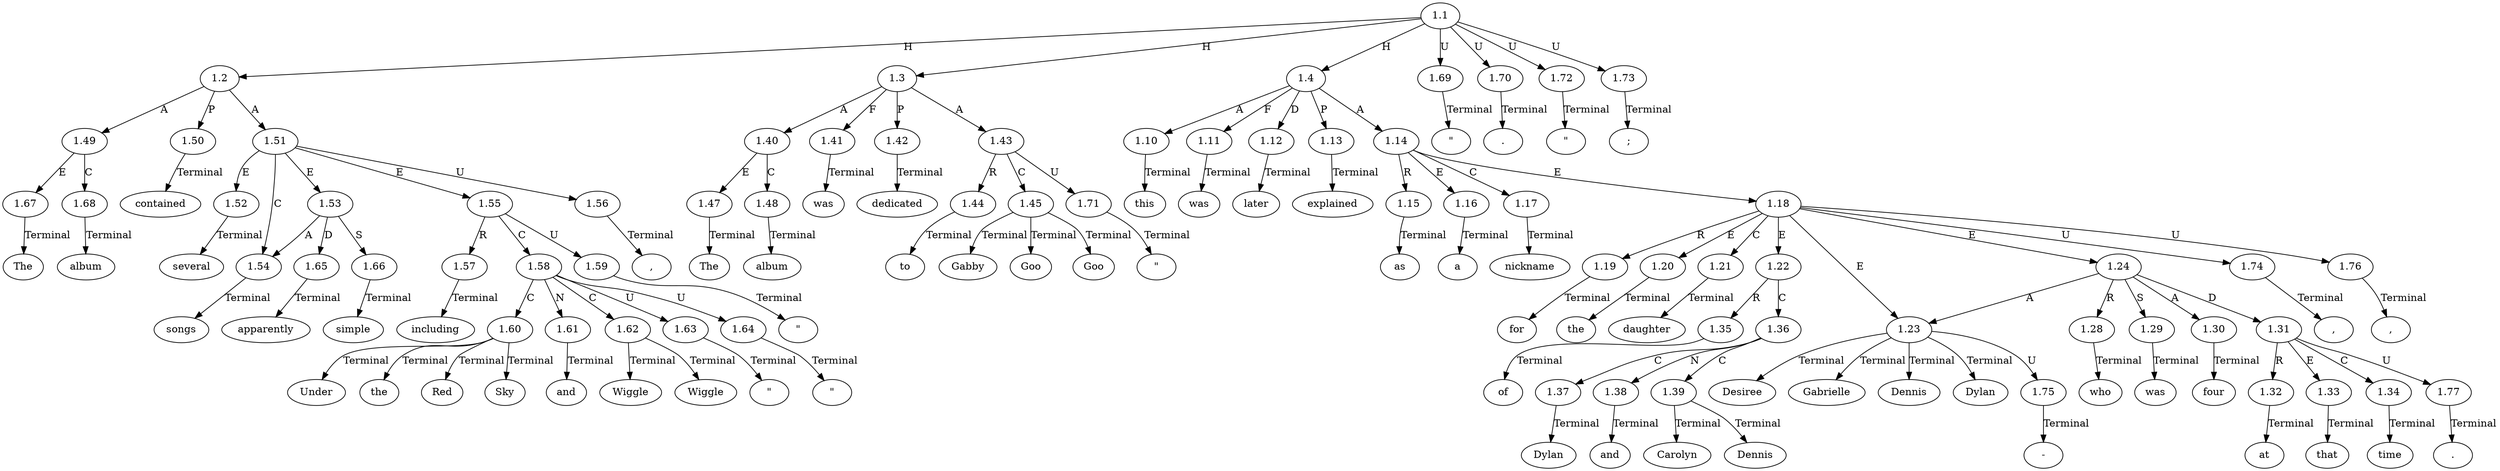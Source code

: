 // Graph
digraph {
	0.1 [label=The ordering=out]
	0.10 [label="\"" ordering=out]
	0.11 [label=Under ordering=out]
	0.12 [label=the ordering=out]
	0.13 [label=Red ordering=out]
	0.14 [label=Sky ordering=out]
	0.15 [label="\"" ordering=out]
	0.16 [label=and ordering=out]
	0.17 [label="\"" ordering=out]
	0.18 [label=Wiggle ordering=out]
	0.19 [label=Wiggle ordering=out]
	0.2 [label=album ordering=out]
	0.20 [label="\"" ordering=out]
	0.21 [label="." ordering=out]
	0.22 [label=The ordering=out]
	0.23 [label=album ordering=out]
	0.24 [label=was ordering=out]
	0.25 [label=dedicated ordering=out]
	0.26 [label=to ordering=out]
	0.27 [label="\"" ordering=out]
	0.28 [label=Gabby ordering=out]
	0.29 [label=Goo ordering=out]
	0.3 [label=contained ordering=out]
	0.30 [label=Goo ordering=out]
	0.31 [label="\"" ordering=out]
	0.32 [label=";" ordering=out]
	0.33 [label=this ordering=out]
	0.34 [label=was ordering=out]
	0.35 [label=later ordering=out]
	0.36 [label=explained ordering=out]
	0.37 [label=as ordering=out]
	0.38 [label=a ordering=out]
	0.39 [label=nickname ordering=out]
	0.4 [label=several ordering=out]
	0.40 [label=for ordering=out]
	0.41 [label=the ordering=out]
	0.42 [label=daughter ordering=out]
	0.43 [label=of ordering=out]
	0.44 [label=Dylan ordering=out]
	0.45 [label=and ordering=out]
	0.46 [label=Carolyn ordering=out]
	0.47 [label=Dennis ordering=out]
	0.48 [label="," ordering=out]
	0.49 [label=Desiree ordering=out]
	0.5 [label=apparently ordering=out]
	0.50 [label=Gabrielle ordering=out]
	0.51 [label=Dennis ordering=out]
	0.52 [label="-" ordering=out]
	0.53 [label=Dylan ordering=out]
	0.54 [label="," ordering=out]
	0.55 [label=who ordering=out]
	0.56 [label=was ordering=out]
	0.57 [label=four ordering=out]
	0.58 [label=at ordering=out]
	0.59 [label=that ordering=out]
	0.6 [label=simple ordering=out]
	0.60 [label=time ordering=out]
	0.61 [label="." ordering=out]
	0.7 [label=songs ordering=out]
	0.8 [label="," ordering=out]
	0.9 [label=including ordering=out]
	1.1 [label=1.1 ordering=out]
	1.2 [label=1.2 ordering=out]
	1.3 [label=1.3 ordering=out]
	1.4 [label=1.4 ordering=out]
	1.10 [label=1.10 ordering=out]
	1.11 [label=1.11 ordering=out]
	1.12 [label=1.12 ordering=out]
	1.13 [label=1.13 ordering=out]
	1.14 [label=1.14 ordering=out]
	1.15 [label=1.15 ordering=out]
	1.16 [label=1.16 ordering=out]
	1.17 [label=1.17 ordering=out]
	1.18 [label=1.18 ordering=out]
	1.19 [label=1.19 ordering=out]
	1.20 [label=1.20 ordering=out]
	1.21 [label=1.21 ordering=out]
	1.22 [label=1.22 ordering=out]
	1.23 [label=1.23 ordering=out]
	1.24 [label=1.24 ordering=out]
	1.28 [label=1.28 ordering=out]
	1.29 [label=1.29 ordering=out]
	1.30 [label=1.30 ordering=out]
	1.31 [label=1.31 ordering=out]
	1.32 [label=1.32 ordering=out]
	1.33 [label=1.33 ordering=out]
	1.34 [label=1.34 ordering=out]
	1.35 [label=1.35 ordering=out]
	1.36 [label=1.36 ordering=out]
	1.37 [label=1.37 ordering=out]
	1.38 [label=1.38 ordering=out]
	1.39 [label=1.39 ordering=out]
	1.40 [label=1.40 ordering=out]
	1.41 [label=1.41 ordering=out]
	1.42 [label=1.42 ordering=out]
	1.43 [label=1.43 ordering=out]
	1.44 [label=1.44 ordering=out]
	1.45 [label=1.45 ordering=out]
	1.47 [label=1.47 ordering=out]
	1.48 [label=1.48 ordering=out]
	1.49 [label=1.49 ordering=out]
	1.50 [label=1.50 ordering=out]
	1.51 [label=1.51 ordering=out]
	1.52 [label=1.52 ordering=out]
	1.53 [label=1.53 ordering=out]
	1.54 [label=1.54 ordering=out]
	1.55 [label=1.55 ordering=out]
	1.56 [label=1.56 ordering=out]
	1.57 [label=1.57 ordering=out]
	1.58 [label=1.58 ordering=out]
	1.59 [label=1.59 ordering=out]
	1.60 [label=1.60 ordering=out]
	1.61 [label=1.61 ordering=out]
	1.62 [label=1.62 ordering=out]
	1.63 [label=1.63 ordering=out]
	1.64 [label=1.64 ordering=out]
	1.65 [label=1.65 ordering=out]
	1.66 [label=1.66 ordering=out]
	1.67 [label=1.67 ordering=out]
	1.68 [label=1.68 ordering=out]
	1.69 [label=1.69 ordering=out]
	1.70 [label=1.70 ordering=out]
	1.71 [label=1.71 ordering=out]
	1.72 [label=1.72 ordering=out]
	1.73 [label=1.73 ordering=out]
	1.74 [label=1.74 ordering=out]
	1.75 [label=1.75 ordering=out]
	1.76 [label=1.76 ordering=out]
	1.77 [label=1.77 ordering=out]
	1.1 -> 1.2 [label=H ordering=out]
	1.1 -> 1.3 [label=H ordering=out]
	1.1 -> 1.4 [label=H ordering=out]
	1.1 -> 1.69 [label=U ordering=out]
	1.1 -> 1.70 [label=U ordering=out]
	1.1 -> 1.72 [label=U ordering=out]
	1.1 -> 1.73 [label=U ordering=out]
	1.2 -> 1.49 [label=A ordering=out]
	1.2 -> 1.50 [label=P ordering=out]
	1.2 -> 1.51 [label=A ordering=out]
	1.3 -> 1.40 [label=A ordering=out]
	1.3 -> 1.41 [label=F ordering=out]
	1.3 -> 1.42 [label=P ordering=out]
	1.3 -> 1.43 [label=A ordering=out]
	1.4 -> 1.10 [label=A ordering=out]
	1.4 -> 1.11 [label=F ordering=out]
	1.4 -> 1.12 [label=D ordering=out]
	1.4 -> 1.13 [label=P ordering=out]
	1.4 -> 1.14 [label=A ordering=out]
	1.10 -> 0.33 [label=Terminal ordering=out]
	1.11 -> 0.34 [label=Terminal ordering=out]
	1.12 -> 0.35 [label=Terminal ordering=out]
	1.13 -> 0.36 [label=Terminal ordering=out]
	1.14 -> 1.15 [label=R ordering=out]
	1.14 -> 1.16 [label=E ordering=out]
	1.14 -> 1.17 [label=C ordering=out]
	1.14 -> 1.18 [label=E ordering=out]
	1.15 -> 0.37 [label=Terminal ordering=out]
	1.16 -> 0.38 [label=Terminal ordering=out]
	1.17 -> 0.39 [label=Terminal ordering=out]
	1.18 -> 1.19 [label=R ordering=out]
	1.18 -> 1.20 [label=E ordering=out]
	1.18 -> 1.21 [label=C ordering=out]
	1.18 -> 1.22 [label=E ordering=out]
	1.18 -> 1.23 [label=E ordering=out]
	1.18 -> 1.24 [label=E ordering=out]
	1.18 -> 1.74 [label=U ordering=out]
	1.18 -> 1.76 [label=U ordering=out]
	1.19 -> 0.40 [label=Terminal ordering=out]
	1.20 -> 0.41 [label=Terminal ordering=out]
	1.21 -> 0.42 [label=Terminal ordering=out]
	1.22 -> 1.35 [label=R ordering=out]
	1.22 -> 1.36 [label=C ordering=out]
	1.23 -> 0.49 [label=Terminal ordering=out]
	1.23 -> 0.50 [label=Terminal ordering=out]
	1.23 -> 0.51 [label=Terminal ordering=out]
	1.23 -> 0.53 [label=Terminal ordering=out]
	1.23 -> 1.75 [label=U ordering=out]
	1.24 -> 1.23 [label=A ordering=out]
	1.24 -> 1.28 [label=R ordering=out]
	1.24 -> 1.29 [label=S ordering=out]
	1.24 -> 1.30 [label=A ordering=out]
	1.24 -> 1.31 [label=D ordering=out]
	1.28 -> 0.55 [label=Terminal ordering=out]
	1.29 -> 0.56 [label=Terminal ordering=out]
	1.30 -> 0.57 [label=Terminal ordering=out]
	1.31 -> 1.32 [label=R ordering=out]
	1.31 -> 1.33 [label=E ordering=out]
	1.31 -> 1.34 [label=C ordering=out]
	1.31 -> 1.77 [label=U ordering=out]
	1.32 -> 0.58 [label=Terminal ordering=out]
	1.33 -> 0.59 [label=Terminal ordering=out]
	1.34 -> 0.60 [label=Terminal ordering=out]
	1.35 -> 0.43 [label=Terminal ordering=out]
	1.36 -> 1.37 [label=C ordering=out]
	1.36 -> 1.38 [label=N ordering=out]
	1.36 -> 1.39 [label=C ordering=out]
	1.37 -> 0.44 [label=Terminal ordering=out]
	1.38 -> 0.45 [label=Terminal ordering=out]
	1.39 -> 0.46 [label=Terminal ordering=out]
	1.39 -> 0.47 [label=Terminal ordering=out]
	1.40 -> 1.47 [label=E ordering=out]
	1.40 -> 1.48 [label=C ordering=out]
	1.41 -> 0.24 [label=Terminal ordering=out]
	1.42 -> 0.25 [label=Terminal ordering=out]
	1.43 -> 1.44 [label=R ordering=out]
	1.43 -> 1.45 [label=C ordering=out]
	1.43 -> 1.71 [label=U ordering=out]
	1.44 -> 0.26 [label=Terminal ordering=out]
	1.45 -> 0.28 [label=Terminal ordering=out]
	1.45 -> 0.29 [label=Terminal ordering=out]
	1.45 -> 0.30 [label=Terminal ordering=out]
	1.47 -> 0.22 [label=Terminal ordering=out]
	1.48 -> 0.23 [label=Terminal ordering=out]
	1.49 -> 1.67 [label=E ordering=out]
	1.49 -> 1.68 [label=C ordering=out]
	1.50 -> 0.3 [label=Terminal ordering=out]
	1.51 -> 1.52 [label=E ordering=out]
	1.51 -> 1.53 [label=E ordering=out]
	1.51 -> 1.54 [label=C ordering=out]
	1.51 -> 1.55 [label=E ordering=out]
	1.51 -> 1.56 [label=U ordering=out]
	1.52 -> 0.4 [label=Terminal ordering=out]
	1.53 -> 1.54 [label=A ordering=out]
	1.53 -> 1.65 [label=D ordering=out]
	1.53 -> 1.66 [label=S ordering=out]
	1.54 -> 0.7 [label=Terminal ordering=out]
	1.55 -> 1.57 [label=R ordering=out]
	1.55 -> 1.58 [label=C ordering=out]
	1.55 -> 1.59 [label=U ordering=out]
	1.56 -> 0.8 [label=Terminal ordering=out]
	1.57 -> 0.9 [label=Terminal ordering=out]
	1.58 -> 1.60 [label=C ordering=out]
	1.58 -> 1.61 [label=N ordering=out]
	1.58 -> 1.62 [label=C ordering=out]
	1.58 -> 1.63 [label=U ordering=out]
	1.58 -> 1.64 [label=U ordering=out]
	1.59 -> 0.10 [label=Terminal ordering=out]
	1.60 -> 0.11 [label=Terminal ordering=out]
	1.60 -> 0.12 [label=Terminal ordering=out]
	1.60 -> 0.13 [label=Terminal ordering=out]
	1.60 -> 0.14 [label=Terminal ordering=out]
	1.61 -> 0.16 [label=Terminal ordering=out]
	1.62 -> 0.18 [label=Terminal ordering=out]
	1.62 -> 0.19 [label=Terminal ordering=out]
	1.63 -> 0.15 [label=Terminal ordering=out]
	1.64 -> 0.17 [label=Terminal ordering=out]
	1.65 -> 0.5 [label=Terminal ordering=out]
	1.66 -> 0.6 [label=Terminal ordering=out]
	1.67 -> 0.1 [label=Terminal ordering=out]
	1.68 -> 0.2 [label=Terminal ordering=out]
	1.69 -> 0.20 [label=Terminal ordering=out]
	1.70 -> 0.21 [label=Terminal ordering=out]
	1.71 -> 0.27 [label=Terminal ordering=out]
	1.72 -> 0.31 [label=Terminal ordering=out]
	1.73 -> 0.32 [label=Terminal ordering=out]
	1.74 -> 0.48 [label=Terminal ordering=out]
	1.75 -> 0.52 [label=Terminal ordering=out]
	1.76 -> 0.54 [label=Terminal ordering=out]
	1.77 -> 0.61 [label=Terminal ordering=out]
}
